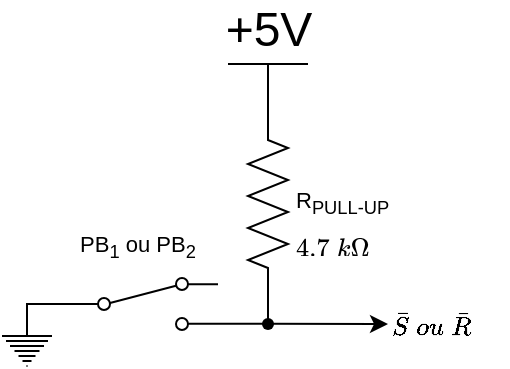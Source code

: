 <mxfile version="28.2.8">
  <diagram name="Page-1" id="lmCwY0ycS1zCL9-CEgTq">
    <mxGraphModel dx="1360" dy="1934" grid="1" gridSize="10" guides="1" tooltips="1" connect="1" arrows="1" fold="1" page="1" pageScale="1" pageWidth="827" pageHeight="1169" math="1" shadow="0">
      <root>
        <mxCell id="0" />
        <mxCell id="1" parent="0" />
        <mxCell id="yvEvuC8Xc55S80pn4x3e-9" style="edgeStyle=orthogonalEdgeStyle;shape=connector;rounded=0;orthogonalLoop=1;jettySize=auto;html=1;exitX=1;exitY=0.88;exitDx=0;exitDy=0;strokeColor=default;align=center;verticalAlign=middle;fontFamily=Helvetica;fontSize=11;fontColor=default;labelBackgroundColor=default;endArrow=none;endFill=0;" parent="1" source="yvEvuC8Xc55S80pn4x3e-1" edge="1">
          <mxGeometry relative="1" as="geometry">
            <mxPoint x="220" y="89.907" as="targetPoint" />
          </mxGeometry>
        </mxCell>
        <mxCell id="yvEvuC8Xc55S80pn4x3e-1" value="" style="html=1;shape=mxgraph.electrical.electro-mechanical.twoWaySwitch;aspect=fixed;elSwitchState=2;" parent="1" vertex="1">
          <mxGeometry x="120" y="67" width="75" height="26" as="geometry" />
        </mxCell>
        <mxCell id="yvEvuC8Xc55S80pn4x3e-3" style="edgeStyle=orthogonalEdgeStyle;rounded=0;orthogonalLoop=1;jettySize=auto;html=1;exitX=0.5;exitY=0;exitDx=0;exitDy=0;exitPerimeter=0;entryX=0;entryY=0.5;entryDx=0;entryDy=0;endArrow=none;endFill=0;" parent="1" source="yvEvuC8Xc55S80pn4x3e-2" target="yvEvuC8Xc55S80pn4x3e-1" edge="1">
          <mxGeometry relative="1" as="geometry">
            <Array as="points">
              <mxPoint x="100" y="80" />
            </Array>
          </mxGeometry>
        </mxCell>
        <mxCell id="yvEvuC8Xc55S80pn4x3e-2" value="" style="pointerEvents=1;verticalLabelPosition=bottom;shadow=0;dashed=0;align=center;html=1;verticalAlign=top;shape=mxgraph.electrical.signal_sources.protective_earth;" parent="1" vertex="1">
          <mxGeometry x="87" y="91" width="25" height="20" as="geometry" />
        </mxCell>
        <mxCell id="yvEvuC8Xc55S80pn4x3e-8" style="edgeStyle=orthogonalEdgeStyle;shape=connector;rounded=0;orthogonalLoop=1;jettySize=auto;html=1;exitX=1;exitY=0.5;exitDx=0;exitDy=0;exitPerimeter=0;strokeColor=default;align=center;verticalAlign=middle;fontFamily=Helvetica;fontSize=11;fontColor=default;labelBackgroundColor=default;endArrow=none;endFill=0;" parent="1" source="yvEvuC8Xc55S80pn4x3e-4" target="yvEvuC8Xc55S80pn4x3e-7" edge="1">
          <mxGeometry relative="1" as="geometry" />
        </mxCell>
        <mxCell id="yvEvuC8Xc55S80pn4x3e-4" value="R&lt;sub&gt;PULL-UP&lt;/sub&gt;" style="pointerEvents=1;verticalLabelPosition=bottom;shadow=0;dashed=0;align=left;html=1;verticalAlign=middle;shape=mxgraph.electrical.resistors.resistor_2;fontFamily=Helvetica;fontSize=11;fontColor=default;labelBackgroundColor=default;rotation=90;horizontal=0;spacingLeft=2;" parent="1" vertex="1">
          <mxGeometry x="170" y="20" width="100" height="20" as="geometry" />
        </mxCell>
        <mxCell id="yvEvuC8Xc55S80pn4x3e-7" value="" style="shape=waypoint;sketch=0;fillStyle=solid;size=6;pointerEvents=1;points=[];fillColor=none;resizable=0;rotatable=0;perimeter=centerPerimeter;snapToPoint=1;fontFamily=Helvetica;fontSize=11;fontColor=default;labelBackgroundColor=default;" parent="1" vertex="1">
          <mxGeometry x="210" y="80" width="20" height="20" as="geometry" />
        </mxCell>
        <mxCell id="yvEvuC8Xc55S80pn4x3e-10" value="+5V" style="verticalLabelPosition=top;verticalAlign=bottom;shape=mxgraph.electrical.signal_sources.vdd;shadow=0;dashed=0;align=center;strokeWidth=1;fontSize=24;html=1;flipV=1;fontFamily=Helvetica;fontColor=default;labelBackgroundColor=default;" parent="1" vertex="1">
          <mxGeometry x="200" y="-40" width="40" height="20" as="geometry" />
        </mxCell>
        <mxCell id="yvEvuC8Xc55S80pn4x3e-11" value="" style="edgeStyle=none;orthogonalLoop=1;jettySize=auto;html=1;rounded=0;strokeColor=default;align=center;verticalAlign=middle;fontFamily=Helvetica;fontSize=11;fontColor=default;labelBackgroundColor=default;endArrow=classic;endFill=1;" parent="1" edge="1">
          <mxGeometry width="80" relative="1" as="geometry">
            <mxPoint x="220" y="89.93" as="sourcePoint" />
            <mxPoint x="280" y="90" as="targetPoint" />
            <Array as="points" />
          </mxGeometry>
        </mxCell>
        <mxCell id="yvEvuC8Xc55S80pn4x3e-12" value="PB&lt;sub&gt;1&lt;/sub&gt; ou PB&lt;sub&gt;2&lt;/sub&gt;" style="text;html=1;whiteSpace=wrap;strokeColor=none;fillColor=none;align=center;verticalAlign=middle;rounded=0;fontFamily=Helvetica;fontSize=11;fontColor=default;labelBackgroundColor=default;" parent="1" vertex="1">
          <mxGeometry x="120" y="37" width="70" height="30" as="geometry" />
        </mxCell>
        <mxCell id="yvEvuC8Xc55S80pn4x3e-13" value="&lt;svg style=&quot;vertical-align: -0.05ex;&quot; xmlns=&quot;http://www.w3.org/2000/svg&quot; width=&quot;6.333ex&quot; height=&quot;1.643ex&quot; role=&quot;img&quot; viewBox=&quot;0 -704 2799 726&quot; xmlns:xlink=&quot;http://www.w3.org/1999/xlink&quot;&gt;&lt;defs&gt;&lt;path id=&quot;MJX-1-TEX-N-34&quot; d=&quot;M462 0Q444 3 333 3Q217 3 199 0H190V46H221Q241 46 248 46T265 48T279 53T286 61Q287 63 287 115V165H28V211L179 442Q332 674 334 675Q336 677 355 677H373L379 671V211H471V165H379V114Q379 73 379 66T385 54Q393 47 442 46H471V0H462ZM293 211V545L74 212L183 211H293Z&quot;&gt;&lt;/path&gt;&lt;path id=&quot;MJX-1-TEX-N-2E&quot; d=&quot;M78 60Q78 84 95 102T138 120Q162 120 180 104T199 61Q199 36 182 18T139 0T96 17T78 60Z&quot;&gt;&lt;/path&gt;&lt;path id=&quot;MJX-1-TEX-N-37&quot; d=&quot;M55 458Q56 460 72 567L88 674Q88 676 108 676H128V672Q128 662 143 655T195 646T364 644H485V605L417 512Q408 500 387 472T360 435T339 403T319 367T305 330T292 284T284 230T278 162T275 80Q275 66 275 52T274 28V19Q270 2 255 -10T221 -22Q210 -22 200 -19T179 0T168 40Q168 198 265 368Q285 400 349 489L395 552H302Q128 552 119 546Q113 543 108 522T98 479L95 458V455H55V458Z&quot;&gt;&lt;/path&gt;&lt;path id=&quot;MJX-1-TEX-I-1D458&quot; d=&quot;M121 647Q121 657 125 670T137 683Q138 683 209 688T282 694Q294 694 294 686Q294 679 244 477Q194 279 194 272Q213 282 223 291Q247 309 292 354T362 415Q402 442 438 442Q468 442 485 423T503 369Q503 344 496 327T477 302T456 291T438 288Q418 288 406 299T394 328Q394 353 410 369T442 390L458 393Q446 405 434 405H430Q398 402 367 380T294 316T228 255Q230 254 243 252T267 246T293 238T320 224T342 206T359 180T365 147Q365 130 360 106T354 66Q354 26 381 26Q429 26 459 145Q461 153 479 153H483Q499 153 499 144Q499 139 496 130Q455 -11 378 -11Q333 -11 305 15T277 90Q277 108 280 121T283 145Q283 167 269 183T234 206T200 217T182 220H180Q168 178 159 139T145 81T136 44T129 20T122 7T111 -2Q98 -11 83 -11Q66 -11 57 -1T48 16Q48 26 85 176T158 471L195 616Q196 629 188 632T149 637H144Q134 637 131 637T124 640T121 647Z&quot;&gt;&lt;/path&gt;&lt;path id=&quot;MJX-1-TEX-N-3A9&quot; d=&quot;M55 454Q55 503 75 546T127 617T197 665T272 695T337 704H352Q396 704 404 703Q527 687 596 615T666 454Q666 392 635 330T559 200T499 83V80H543Q589 81 600 83T617 93Q622 102 629 135T636 172L637 177H677V175L660 89Q645 3 644 2V0H552H488Q461 0 456 3T451 20Q451 89 499 235T548 455Q548 512 530 555T483 622T424 656T361 668Q332 668 303 658T243 626T193 560T174 456Q174 380 222 233T270 20Q270 7 263 0H77V2Q76 3 61 89L44 175V177H84L85 172Q85 171 88 155T96 119T104 93Q109 86 120 84T178 80H222V83Q206 132 162 199T87 329T55 454Z&quot;&gt;&lt;/path&gt;&lt;/defs&gt;&lt;g stroke=&quot;currentColor&quot; fill=&quot;currentColor&quot; stroke-width=&quot;0&quot; transform=&quot;scale(1,-1)&quot;&gt;&lt;g data-mml-node=&quot;math&quot;&gt;&lt;g data-mml-node=&quot;mn&quot;&gt;&lt;use data-c=&quot;34&quot; xlink:href=&quot;#MJX-1-TEX-N-34&quot;&gt;&lt;/use&gt;&lt;use data-c=&quot;2E&quot; xlink:href=&quot;#MJX-1-TEX-N-2E&quot; transform=&quot;translate(500,0)&quot;&gt;&lt;/use&gt;&lt;use data-c=&quot;37&quot; xlink:href=&quot;#MJX-1-TEX-N-37&quot; transform=&quot;translate(778,0)&quot;&gt;&lt;/use&gt;&lt;/g&gt;&lt;g data-mml-node=&quot;mstyle&quot; transform=&quot;translate(1278,0)&quot;&gt;&lt;g data-mml-node=&quot;mspace&quot;&gt;&lt;/g&gt;&lt;/g&gt;&lt;g data-mml-node=&quot;mi&quot; transform=&quot;translate(1556,0)&quot;&gt;&lt;use data-c=&quot;1D458&quot; xlink:href=&quot;#MJX-1-TEX-I-1D458&quot;&gt;&lt;/use&gt;&lt;/g&gt;&lt;g data-mml-node=&quot;mi&quot; transform=&quot;translate(2077,0)&quot;&gt;&lt;use data-c=&quot;3A9&quot; xlink:href=&quot;#MJX-1-TEX-N-3A9&quot;&gt;&lt;/use&gt;&lt;/g&gt;&lt;/g&gt;&lt;/g&gt;&lt;/svg&gt;" style="text;html=1;whiteSpace=wrap;strokeColor=none;fillColor=none;align=left;verticalAlign=middle;rounded=0;fontFamily=Helvetica;fontSize=11;fontColor=default;labelBackgroundColor=default;spacingLeft=2;" parent="1" vertex="1">
          <mxGeometry x="230" y="42" width="60" height="20" as="geometry" />
        </mxCell>
        <mxCell id="yvEvuC8Xc55S80pn4x3e-14" value="$$\bar S\; ou\; \bar R$$" style="text;html=1;strokeColor=none;fillColor=none;align=left;verticalAlign=middle;rounded=0;fontFamily=Helvetica;fontSize=11;fontColor=default;labelBackgroundColor=default;convertToSvg=0;whiteSpace=wrap;" parent="1" vertex="1">
          <mxGeometry x="280" y="80" width="60" height="20" as="geometry" />
        </mxCell>
      </root>
    </mxGraphModel>
  </diagram>
</mxfile>
